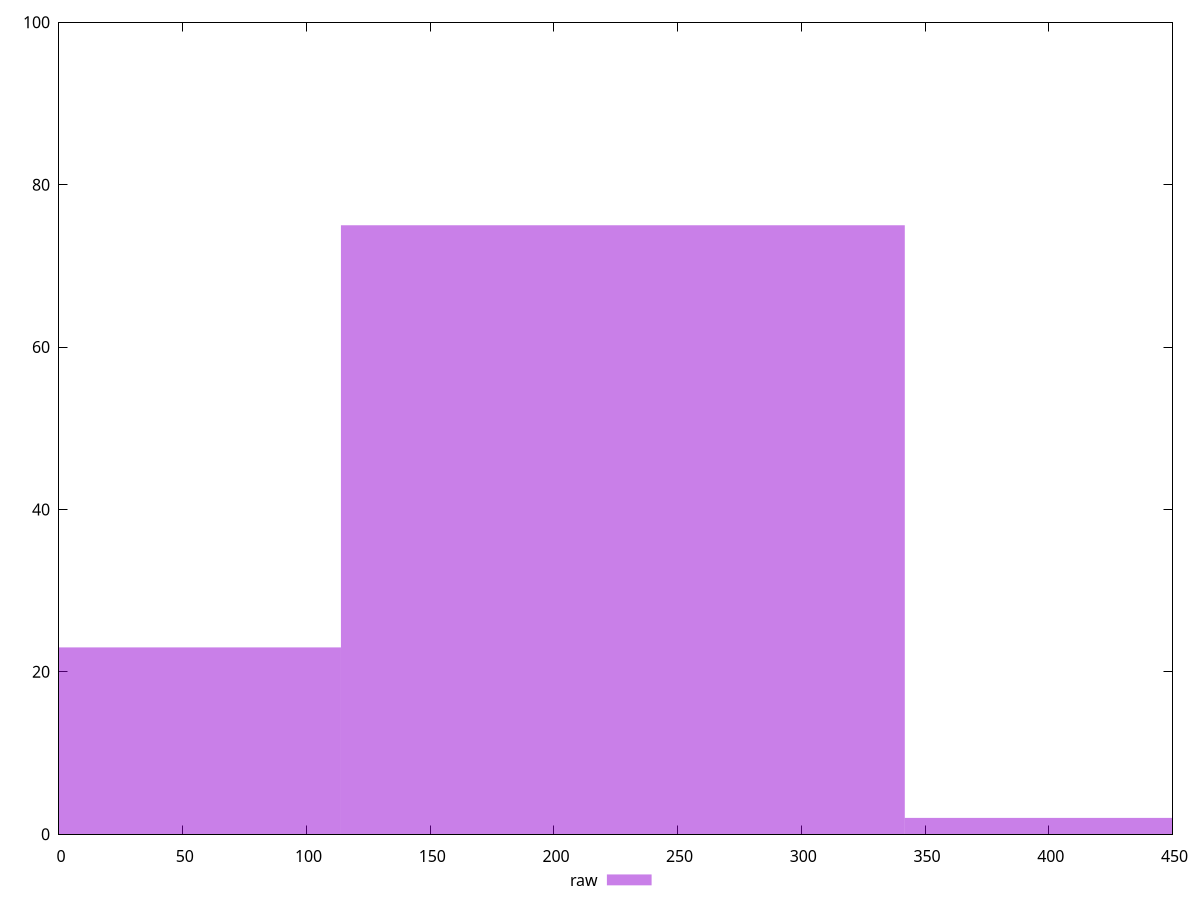 reset

$raw <<EOF
227.874541675952 75
455.749083351904 2
0 23
EOF

set key outside below
set boxwidth 227.874541675952
set xrange [0:450]
set yrange [0:100]
set trange [0:100]
set style fill transparent solid 0.5 noborder
set terminal svg size 640, 490 enhanced background rgb 'white'
set output "report_00017_2021-02-10T15-08-03.406Z/uses-http2/samples/pages/raw/histogram.svg"

plot $raw title "raw" with boxes

reset
